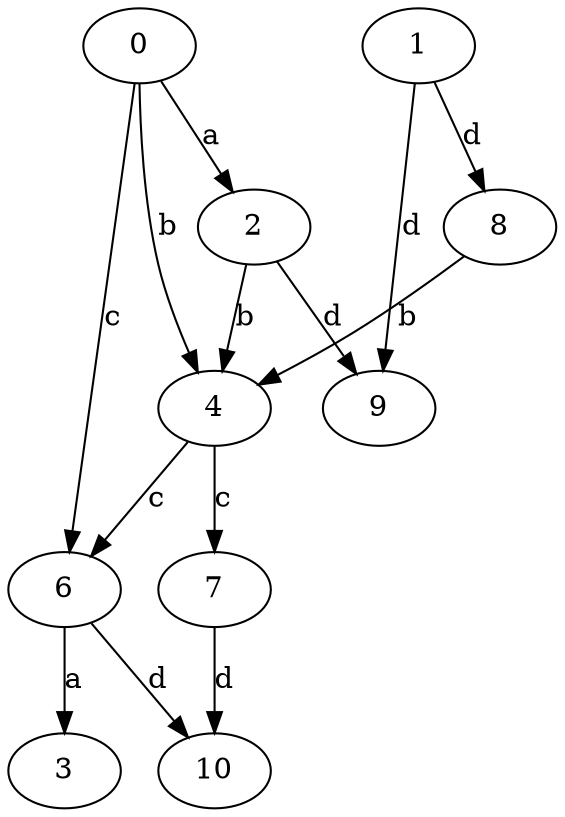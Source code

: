 strict digraph  {
2;
3;
4;
6;
0;
7;
8;
1;
9;
10;
2 -> 4  [label=b];
2 -> 9  [label=d];
4 -> 6  [label=c];
4 -> 7  [label=c];
6 -> 3  [label=a];
6 -> 10  [label=d];
0 -> 2  [label=a];
0 -> 4  [label=b];
0 -> 6  [label=c];
7 -> 10  [label=d];
8 -> 4  [label=b];
1 -> 8  [label=d];
1 -> 9  [label=d];
}

